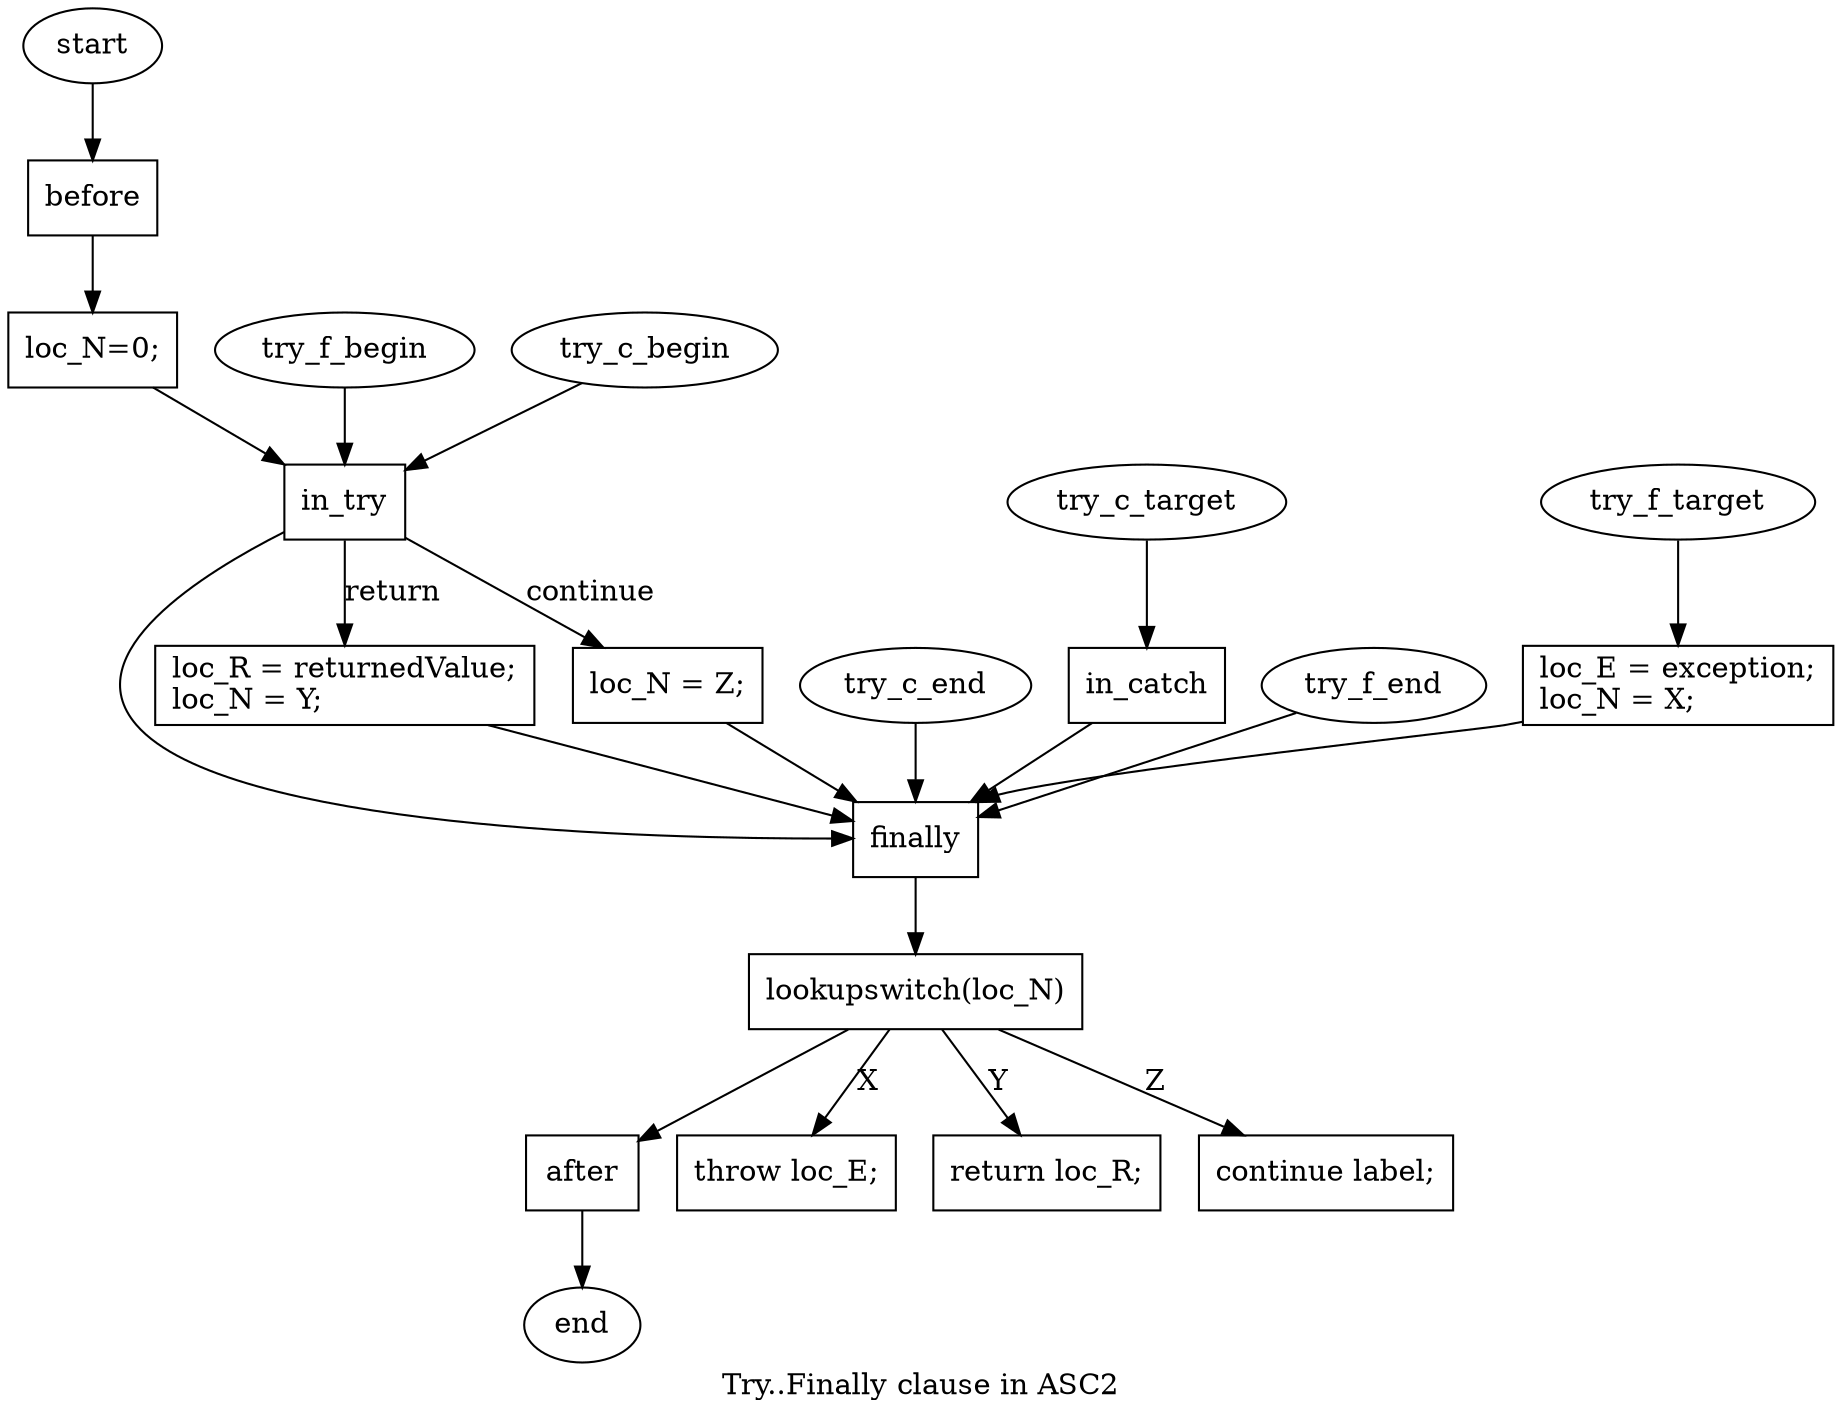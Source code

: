 
digraph try_finally_asc2 {
  label = "Try..Finally clause in ASC2";
  node[shape=rect];
  
  start->before;
  before->finally_init->in_try;
  try_f_begin->in_try;
  try_c_begin->in_try;
  in_try->finally;
  try_c_end->finally;
  in_catch->finally;
  try_c_target->in_catch;
  try_f_end->finally;
  try_f_target->catch_f->finally:ne;
  
  finally->lookupswitch;
  
  lookupswitch->after;
  lookupswitch->finally_throw[label="X"];
  
  after->end;
  
  finally_init[label="loc_N=0;"];
  catch_f[label="loc_E = exception;\lloc_N = X;\l"];
  finally_throw[label="throw loc_E;"];
  
  try_c_target[shape=ellipse];
  try_c_begin[shape=ellipse];
  try_c_end[shape=ellipse];
  
  try_f_target[shape=ellipse];
  try_f_begin[shape=ellipse];
  try_f_end[shape=ellipse];
  
  start[shape=ellipse];
  end[shape=ellipse];
  
  lookupswitch[label="lookupswitch(loc_N)"]
  
  in_try->in_try_ret[label=return];
  in_try_ret[label="loc_R = returnedValue;\lloc_N = Y;\l"]
  in_try_ret->finally;
  lookupswitch->finally_return[label="Y"];
  finally_return[label="return loc_R;"];
  
  in_try->in_try_continue[label=continue];
  in_try_continue[label="loc_N = Z;"]
  in_try_continue->finally;
  lookupswitch->finally_continue[label="Z"];
  finally_continue[label="continue label;"];
  
  /*
  All ways go through finally clause. There is also lookupswitch with getlocal.
  Local register is set before entering in_try block.
  For every return/continue, there is local register set to specific value.
  Lookupswitch then decides what will happen.
  */
  
}